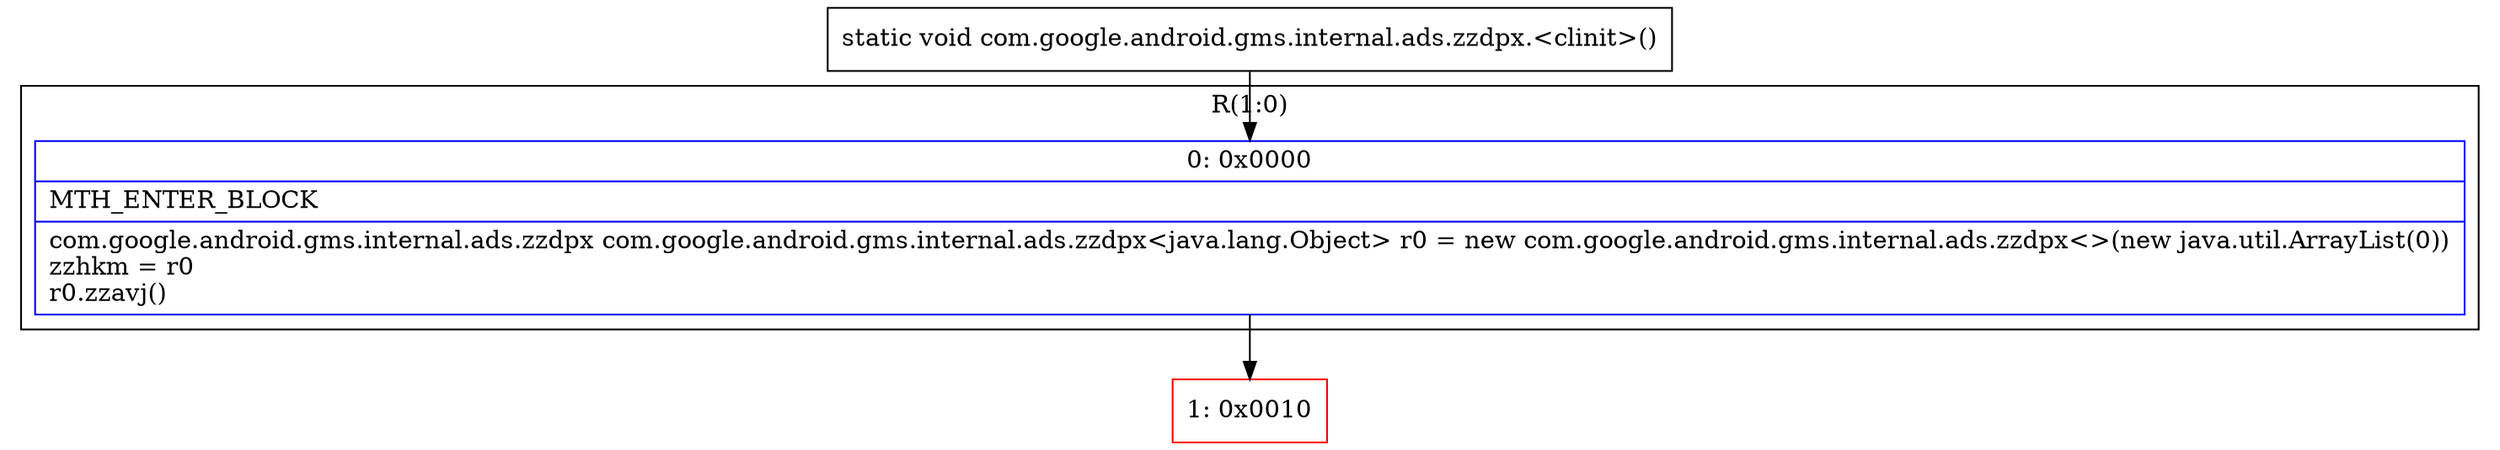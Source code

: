 digraph "CFG forcom.google.android.gms.internal.ads.zzdpx.\<clinit\>()V" {
subgraph cluster_Region_2041796376 {
label = "R(1:0)";
node [shape=record,color=blue];
Node_0 [shape=record,label="{0\:\ 0x0000|MTH_ENTER_BLOCK\l|com.google.android.gms.internal.ads.zzdpx com.google.android.gms.internal.ads.zzdpx\<java.lang.Object\> r0 = new com.google.android.gms.internal.ads.zzdpx\<\>(new java.util.ArrayList(0))\lzzhkm = r0\lr0.zzavj()\l}"];
}
Node_1 [shape=record,color=red,label="{1\:\ 0x0010}"];
MethodNode[shape=record,label="{static void com.google.android.gms.internal.ads.zzdpx.\<clinit\>() }"];
MethodNode -> Node_0;
Node_0 -> Node_1;
}


